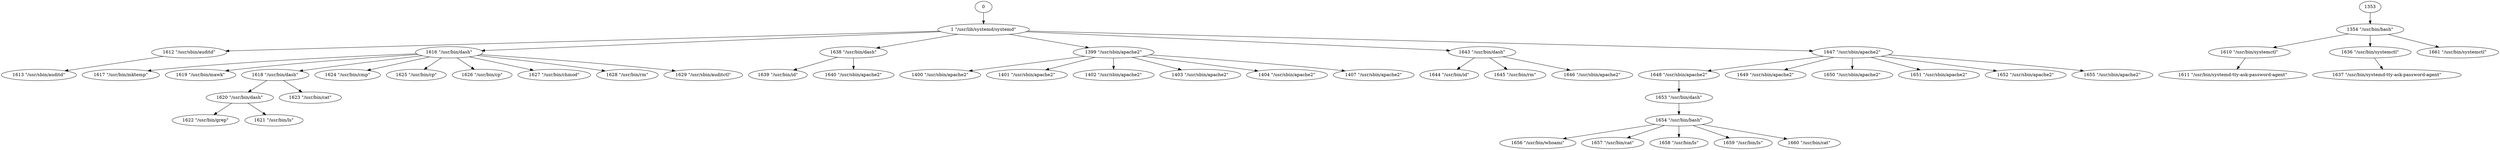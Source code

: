 strict digraph  {
1612 [label="1612 \"/usr/sbin/auditd\""];
1613 [label="1613 \"/usr/sbin/auditd\""];
1 [label="1 \"/usr/lib/systemd/systemd\""];
1354 [label="1354 \"/usr/bin/bash\""];
1610 [label="1610 \"/usr/bin/systemctl\""];
1616 [label="1616 \"/usr/bin/dash\""];
1617 [label="1617 \"/usr/bin/mktemp\""];
1619 [label="1619 \"/usr/bin/mawk\""];
1618 [label="1618 \"/usr/bin/dash\""];
1620 [label="1620 \"/usr/bin/dash\""];
1622 [label="1622 \"/usr/bin/grep\""];
1621 [label="1621 \"/usr/bin/ls\""];
1623 [label="1623 \"/usr/bin/cat\""];
1624 [label="1624 \"/usr/bin/cmp\""];
1625 [label="1625 \"/usr/bin/cp\""];
1626 [label="1626 \"/usr/bin/cp\""];
1627 [label="1627 \"/usr/bin/chmod\""];
1628 [label="1628 \"/usr/bin/rm\""];
1629 [label="1629 \"/usr/sbin/auditctl\""];
1611 [label="1611 \"/usr/bin/systemd-tty-ask-password-agent\""];
1353;
1636 [label="1636 \"/usr/bin/systemctl\""];
1637 [label="1637 \"/usr/bin/systemd-tty-ask-password-agent\""];
1638 [label="1638 \"/usr/bin/dash\""];
1639 [label="1639 \"/usr/bin/id\""];
1640 [label="1640 \"/usr/sbin/apache2\""];
1399 [label="1399 \"/usr/sbin/apache2\""];
1400 [label="1400 \"/usr/sbin/apache2\""];
1401 [label="1401 \"/usr/sbin/apache2\""];
1402 [label="1402 \"/usr/sbin/apache2\""];
1403 [label="1403 \"/usr/sbin/apache2\""];
1404 [label="1404 \"/usr/sbin/apache2\""];
1407 [label="1407 \"/usr/sbin/apache2\""];
0;
1643 [label="1643 \"/usr/bin/dash\""];
1644 [label="1644 \"/usr/bin/id\""];
1645 [label="1645 \"/usr/bin/rm\""];
1646 [label="1646 \"/usr/sbin/apache2\""];
1647 [label="1647 \"/usr/sbin/apache2\""];
1648 [label="1648 \"/usr/sbin/apache2\""];
1649 [label="1649 \"/usr/sbin/apache2\""];
1650 [label="1650 \"/usr/sbin/apache2\""];
1651 [label="1651 \"/usr/sbin/apache2\""];
1652 [label="1652 \"/usr/sbin/apache2\""];
1653 [label="1653 \"/usr/bin/dash\""];
1654 [label="1654 \"/usr/bin/bash\""];
1655 [label="1655 \"/usr/sbin/apache2\""];
1656 [label="1656 \"/usr/bin/whoami\""];
1657 [label="1657 \"/usr/bin/cat\""];
1658 [label="1658 \"/usr/bin/ls\""];
1659 [label="1659 \"/usr/bin/ls\""];
1660 [label="1660 \"/usr/bin/cat\""];
1661 [label="1661 \"/usr/bin/systemctl\""];
1612 -> 1613;
1 -> 1612;
1 -> 1616;
1 -> 1638;
1 -> 1399;
1 -> 1643;
1 -> 1647;
1354 -> 1610;
1354 -> 1636;
1354 -> 1661;
1610 -> 1611;
1616 -> 1617;
1616 -> 1619;
1616 -> 1618;
1616 -> 1624;
1616 -> 1625;
1616 -> 1626;
1616 -> 1627;
1616 -> 1628;
1616 -> 1629;
1618 -> 1620;
1618 -> 1623;
1620 -> 1622;
1620 -> 1621;
1353 -> 1354;
1636 -> 1637;
1638 -> 1639;
1638 -> 1640;
1399 -> 1400;
1399 -> 1401;
1399 -> 1402;
1399 -> 1403;
1399 -> 1404;
1399 -> 1407;
0 -> 1;
1643 -> 1644;
1643 -> 1645;
1643 -> 1646;
1647 -> 1648;
1647 -> 1649;
1647 -> 1650;
1647 -> 1651;
1647 -> 1652;
1647 -> 1655;
1648 -> 1653;
1653 -> 1654;
1654 -> 1656;
1654 -> 1657;
1654 -> 1658;
1654 -> 1659;
1654 -> 1660;
}
